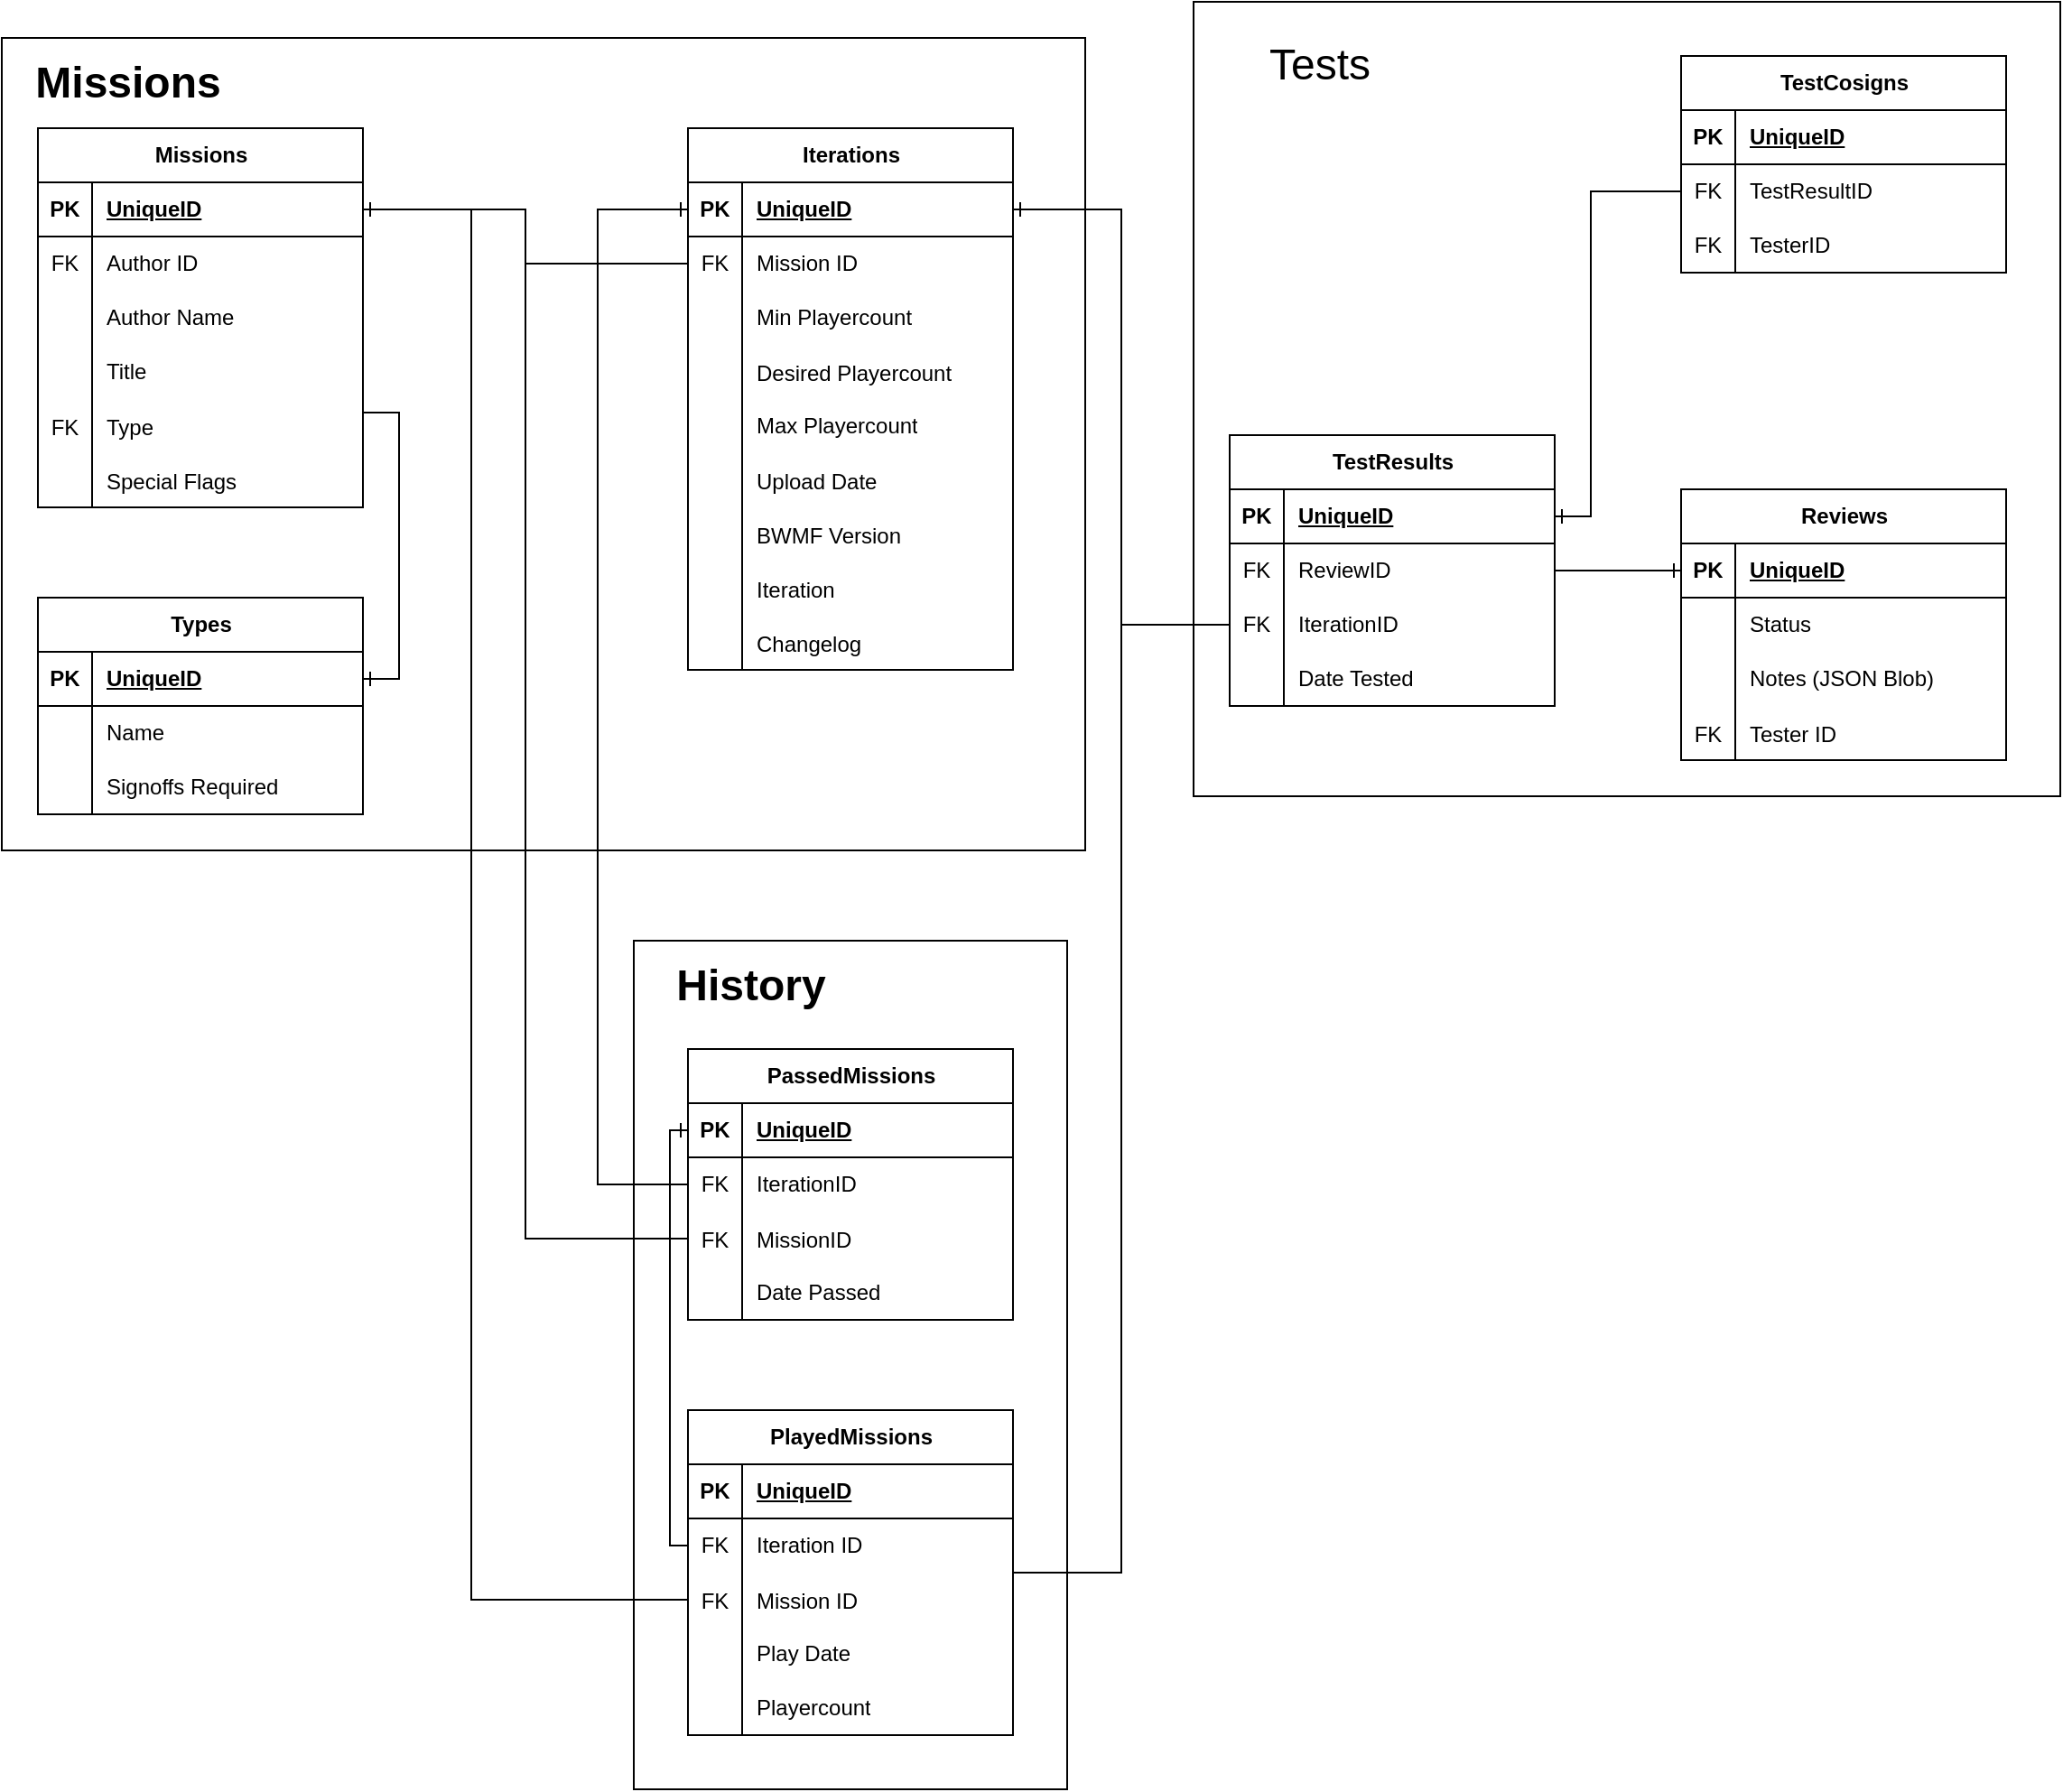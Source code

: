 <mxfile version="27.1.6">
  <diagram name="Page-1" id="hC83iIiiK9LLf3qGWVPg">
    <mxGraphModel dx="1426" dy="769" grid="1" gridSize="10" guides="1" tooltips="1" connect="1" arrows="1" fold="1" page="1" pageScale="1" pageWidth="850" pageHeight="1100" math="0" shadow="0">
      <root>
        <mxCell id="0" />
        <mxCell id="1" parent="0" />
        <mxCell id="aYnru6xitYzUwp8MHY-e-9" value="" style="rounded=0;whiteSpace=wrap;html=1;fillColor=none;strokeColor=light-dark(#000000,#7EA6E0);" parent="1" vertex="1">
          <mxGeometry x="360" y="620" width="240" height="470" as="geometry" />
        </mxCell>
        <mxCell id="aYnru6xitYzUwp8MHY-e-1" value="" style="rounded=0;whiteSpace=wrap;html=1;fillColor=none;strokeColor=light-dark(#000000,#7EA6E0);" parent="1" vertex="1">
          <mxGeometry x="670" y="100" width="480" height="440" as="geometry" />
        </mxCell>
        <mxCell id="aYnru6xitYzUwp8MHY-e-11" value="" style="rounded=0;whiteSpace=wrap;html=1;fillColor=none;shadow=0;glass=0;strokeColor=light-dark(#000000,#7EA6E0);" parent="1" vertex="1">
          <mxGeometry x="10" y="120" width="600" height="450" as="geometry" />
        </mxCell>
        <mxCell id="aYnru6xitYzUwp8MHY-e-7" style="edgeStyle=orthogonalEdgeStyle;rounded=0;orthogonalLoop=1;jettySize=auto;html=1;exitX=1;exitY=0.75;exitDx=0;exitDy=0;entryX=1;entryY=0.5;entryDx=0;entryDy=0;endArrow=ERone;endFill=0;" parent="1" source="0jgnN95J-vrt8WgxYHBP-1" target="Ww4GbjQB0wxdoku4KaWv-95" edge="1">
          <mxGeometry relative="1" as="geometry" />
        </mxCell>
        <mxCell id="0jgnN95J-vrt8WgxYHBP-1" value="Missions" style="shape=table;startSize=30;container=1;collapsible=1;childLayout=tableLayout;fixedRows=1;rowLines=0;fontStyle=1;align=center;resizeLast=1;html=1;" parent="1" vertex="1">
          <mxGeometry x="30" y="170" width="180" height="210" as="geometry" />
        </mxCell>
        <mxCell id="0jgnN95J-vrt8WgxYHBP-2" value="" style="shape=tableRow;horizontal=0;startSize=0;swimlaneHead=0;swimlaneBody=0;fillColor=none;collapsible=0;dropTarget=0;points=[[0,0.5],[1,0.5]];portConstraint=eastwest;top=0;left=0;right=0;bottom=1;" parent="0jgnN95J-vrt8WgxYHBP-1" vertex="1">
          <mxGeometry y="30" width="180" height="30" as="geometry" />
        </mxCell>
        <mxCell id="0jgnN95J-vrt8WgxYHBP-3" value="PK" style="shape=partialRectangle;connectable=0;fillColor=none;top=0;left=0;bottom=0;right=0;fontStyle=1;overflow=hidden;whiteSpace=wrap;html=1;" parent="0jgnN95J-vrt8WgxYHBP-2" vertex="1">
          <mxGeometry width="30" height="30" as="geometry">
            <mxRectangle width="30" height="30" as="alternateBounds" />
          </mxGeometry>
        </mxCell>
        <mxCell id="0jgnN95J-vrt8WgxYHBP-4" value="UniqueID" style="shape=partialRectangle;connectable=0;fillColor=none;top=0;left=0;bottom=0;right=0;align=left;spacingLeft=6;fontStyle=5;overflow=hidden;whiteSpace=wrap;html=1;" parent="0jgnN95J-vrt8WgxYHBP-2" vertex="1">
          <mxGeometry x="30" width="150" height="30" as="geometry">
            <mxRectangle width="150" height="30" as="alternateBounds" />
          </mxGeometry>
        </mxCell>
        <mxCell id="0jgnN95J-vrt8WgxYHBP-5" value="" style="shape=tableRow;horizontal=0;startSize=0;swimlaneHead=0;swimlaneBody=0;fillColor=none;collapsible=0;dropTarget=0;points=[[0,0.5],[1,0.5]];portConstraint=eastwest;top=0;left=0;right=0;bottom=0;" parent="0jgnN95J-vrt8WgxYHBP-1" vertex="1">
          <mxGeometry y="60" width="180" height="30" as="geometry" />
        </mxCell>
        <mxCell id="0jgnN95J-vrt8WgxYHBP-6" value="FK" style="shape=partialRectangle;connectable=0;fillColor=none;top=0;left=0;bottom=0;right=0;editable=1;overflow=hidden;whiteSpace=wrap;html=1;" parent="0jgnN95J-vrt8WgxYHBP-5" vertex="1">
          <mxGeometry width="30" height="30" as="geometry">
            <mxRectangle width="30" height="30" as="alternateBounds" />
          </mxGeometry>
        </mxCell>
        <mxCell id="0jgnN95J-vrt8WgxYHBP-7" value="Author ID" style="shape=partialRectangle;connectable=0;fillColor=none;top=0;left=0;bottom=0;right=0;align=left;spacingLeft=6;overflow=hidden;whiteSpace=wrap;html=1;" parent="0jgnN95J-vrt8WgxYHBP-5" vertex="1">
          <mxGeometry x="30" width="150" height="30" as="geometry">
            <mxRectangle width="150" height="30" as="alternateBounds" />
          </mxGeometry>
        </mxCell>
        <mxCell id="0jgnN95J-vrt8WgxYHBP-8" value="" style="shape=tableRow;horizontal=0;startSize=0;swimlaneHead=0;swimlaneBody=0;fillColor=none;collapsible=0;dropTarget=0;points=[[0,0.5],[1,0.5]];portConstraint=eastwest;top=0;left=0;right=0;bottom=0;" parent="0jgnN95J-vrt8WgxYHBP-1" vertex="1">
          <mxGeometry y="90" width="180" height="30" as="geometry" />
        </mxCell>
        <mxCell id="0jgnN95J-vrt8WgxYHBP-9" value="" style="shape=partialRectangle;connectable=0;fillColor=none;top=0;left=0;bottom=0;right=0;editable=1;overflow=hidden;whiteSpace=wrap;html=1;" parent="0jgnN95J-vrt8WgxYHBP-8" vertex="1">
          <mxGeometry width="30" height="30" as="geometry">
            <mxRectangle width="30" height="30" as="alternateBounds" />
          </mxGeometry>
        </mxCell>
        <mxCell id="0jgnN95J-vrt8WgxYHBP-10" value="Author Name" style="shape=partialRectangle;connectable=0;fillColor=none;top=0;left=0;bottom=0;right=0;align=left;spacingLeft=6;overflow=hidden;whiteSpace=wrap;html=1;" parent="0jgnN95J-vrt8WgxYHBP-8" vertex="1">
          <mxGeometry x="30" width="150" height="30" as="geometry">
            <mxRectangle width="150" height="30" as="alternateBounds" />
          </mxGeometry>
        </mxCell>
        <mxCell id="0jgnN95J-vrt8WgxYHBP-11" value="" style="shape=tableRow;horizontal=0;startSize=0;swimlaneHead=0;swimlaneBody=0;fillColor=none;collapsible=0;dropTarget=0;points=[[0,0.5],[1,0.5]];portConstraint=eastwest;top=0;left=0;right=0;bottom=0;" parent="0jgnN95J-vrt8WgxYHBP-1" vertex="1">
          <mxGeometry y="120" width="180" height="30" as="geometry" />
        </mxCell>
        <mxCell id="0jgnN95J-vrt8WgxYHBP-12" value="" style="shape=partialRectangle;connectable=0;fillColor=none;top=0;left=0;bottom=0;right=0;editable=1;overflow=hidden;whiteSpace=wrap;html=1;" parent="0jgnN95J-vrt8WgxYHBP-11" vertex="1">
          <mxGeometry width="30" height="30" as="geometry">
            <mxRectangle width="30" height="30" as="alternateBounds" />
          </mxGeometry>
        </mxCell>
        <mxCell id="0jgnN95J-vrt8WgxYHBP-13" value="Title" style="shape=partialRectangle;connectable=0;fillColor=none;top=0;left=0;bottom=0;right=0;align=left;spacingLeft=6;overflow=hidden;whiteSpace=wrap;html=1;" parent="0jgnN95J-vrt8WgxYHBP-11" vertex="1">
          <mxGeometry x="30" width="150" height="30" as="geometry">
            <mxRectangle width="150" height="30" as="alternateBounds" />
          </mxGeometry>
        </mxCell>
        <mxCell id="0jgnN95J-vrt8WgxYHBP-14" value="" style="shape=tableRow;horizontal=0;startSize=0;swimlaneHead=0;swimlaneBody=0;fillColor=none;collapsible=0;dropTarget=0;points=[[0,0.5],[1,0.5]];portConstraint=eastwest;top=0;left=0;right=0;bottom=0;" parent="0jgnN95J-vrt8WgxYHBP-1" vertex="1">
          <mxGeometry y="150" width="180" height="30" as="geometry" />
        </mxCell>
        <mxCell id="0jgnN95J-vrt8WgxYHBP-15" value="FK" style="shape=partialRectangle;connectable=0;fillColor=none;top=0;left=0;bottom=0;right=0;editable=1;overflow=hidden;" parent="0jgnN95J-vrt8WgxYHBP-14" vertex="1">
          <mxGeometry width="30" height="30" as="geometry">
            <mxRectangle width="30" height="30" as="alternateBounds" />
          </mxGeometry>
        </mxCell>
        <mxCell id="0jgnN95J-vrt8WgxYHBP-16" value="Type" style="shape=partialRectangle;connectable=0;fillColor=none;top=0;left=0;bottom=0;right=0;align=left;spacingLeft=6;overflow=hidden;" parent="0jgnN95J-vrt8WgxYHBP-14" vertex="1">
          <mxGeometry x="30" width="150" height="30" as="geometry">
            <mxRectangle width="150" height="30" as="alternateBounds" />
          </mxGeometry>
        </mxCell>
        <mxCell id="0jgnN95J-vrt8WgxYHBP-26" value="" style="shape=tableRow;horizontal=0;startSize=0;swimlaneHead=0;swimlaneBody=0;fillColor=none;collapsible=0;dropTarget=0;points=[[0,0.5],[1,0.5]];portConstraint=eastwest;top=0;left=0;right=0;bottom=0;" parent="0jgnN95J-vrt8WgxYHBP-1" vertex="1">
          <mxGeometry y="180" width="180" height="30" as="geometry" />
        </mxCell>
        <mxCell id="0jgnN95J-vrt8WgxYHBP-27" value="" style="shape=partialRectangle;connectable=0;fillColor=none;top=0;left=0;bottom=0;right=0;editable=1;overflow=hidden;" parent="0jgnN95J-vrt8WgxYHBP-26" vertex="1">
          <mxGeometry width="30" height="30" as="geometry">
            <mxRectangle width="30" height="30" as="alternateBounds" />
          </mxGeometry>
        </mxCell>
        <mxCell id="0jgnN95J-vrt8WgxYHBP-28" value="Special Flags" style="shape=partialRectangle;connectable=0;fillColor=none;top=0;left=0;bottom=0;right=0;align=left;spacingLeft=6;overflow=hidden;" parent="0jgnN95J-vrt8WgxYHBP-26" vertex="1">
          <mxGeometry x="30" width="150" height="30" as="geometry">
            <mxRectangle width="150" height="30" as="alternateBounds" />
          </mxGeometry>
        </mxCell>
        <mxCell id="0jgnN95J-vrt8WgxYHBP-29" value="Iterations" style="shape=table;startSize=30;container=1;collapsible=1;childLayout=tableLayout;fixedRows=1;rowLines=0;fontStyle=1;align=center;resizeLast=1;html=1;" parent="1" vertex="1">
          <mxGeometry x="390" y="170" width="180" height="300" as="geometry" />
        </mxCell>
        <mxCell id="0jgnN95J-vrt8WgxYHBP-30" value="" style="shape=tableRow;horizontal=0;startSize=0;swimlaneHead=0;swimlaneBody=0;fillColor=none;collapsible=0;dropTarget=0;points=[[0,0.5],[1,0.5]];portConstraint=eastwest;top=0;left=0;right=0;bottom=1;" parent="0jgnN95J-vrt8WgxYHBP-29" vertex="1">
          <mxGeometry y="30" width="180" height="30" as="geometry" />
        </mxCell>
        <mxCell id="0jgnN95J-vrt8WgxYHBP-31" value="PK" style="shape=partialRectangle;connectable=0;fillColor=none;top=0;left=0;bottom=0;right=0;fontStyle=1;overflow=hidden;whiteSpace=wrap;html=1;" parent="0jgnN95J-vrt8WgxYHBP-30" vertex="1">
          <mxGeometry width="30" height="30" as="geometry">
            <mxRectangle width="30" height="30" as="alternateBounds" />
          </mxGeometry>
        </mxCell>
        <mxCell id="0jgnN95J-vrt8WgxYHBP-32" value="UniqueID" style="shape=partialRectangle;connectable=0;fillColor=none;top=0;left=0;bottom=0;right=0;align=left;spacingLeft=6;fontStyle=5;overflow=hidden;whiteSpace=wrap;html=1;" parent="0jgnN95J-vrt8WgxYHBP-30" vertex="1">
          <mxGeometry x="30" width="150" height="30" as="geometry">
            <mxRectangle width="150" height="30" as="alternateBounds" />
          </mxGeometry>
        </mxCell>
        <mxCell id="0jgnN95J-vrt8WgxYHBP-33" value="" style="shape=tableRow;horizontal=0;startSize=0;swimlaneHead=0;swimlaneBody=0;fillColor=none;collapsible=0;dropTarget=0;points=[[0,0.5],[1,0.5]];portConstraint=eastwest;top=0;left=0;right=0;bottom=0;" parent="0jgnN95J-vrt8WgxYHBP-29" vertex="1">
          <mxGeometry y="60" width="180" height="30" as="geometry" />
        </mxCell>
        <mxCell id="0jgnN95J-vrt8WgxYHBP-34" value="FK" style="shape=partialRectangle;connectable=0;fillColor=none;top=0;left=0;bottom=0;right=0;editable=1;overflow=hidden;whiteSpace=wrap;html=1;" parent="0jgnN95J-vrt8WgxYHBP-33" vertex="1">
          <mxGeometry width="30" height="30" as="geometry">
            <mxRectangle width="30" height="30" as="alternateBounds" />
          </mxGeometry>
        </mxCell>
        <mxCell id="0jgnN95J-vrt8WgxYHBP-35" value="Mission ID" style="shape=partialRectangle;connectable=0;fillColor=none;top=0;left=0;bottom=0;right=0;align=left;spacingLeft=6;overflow=hidden;whiteSpace=wrap;html=1;" parent="0jgnN95J-vrt8WgxYHBP-33" vertex="1">
          <mxGeometry x="30" width="150" height="30" as="geometry">
            <mxRectangle width="150" height="30" as="alternateBounds" />
          </mxGeometry>
        </mxCell>
        <mxCell id="0jgnN95J-vrt8WgxYHBP-36" value="" style="shape=tableRow;horizontal=0;startSize=0;swimlaneHead=0;swimlaneBody=0;fillColor=none;collapsible=0;dropTarget=0;points=[[0,0.5],[1,0.5]];portConstraint=eastwest;top=0;left=0;right=0;bottom=0;" parent="0jgnN95J-vrt8WgxYHBP-29" vertex="1">
          <mxGeometry y="90" width="180" height="30" as="geometry" />
        </mxCell>
        <mxCell id="0jgnN95J-vrt8WgxYHBP-37" value="" style="shape=partialRectangle;connectable=0;fillColor=none;top=0;left=0;bottom=0;right=0;editable=1;overflow=hidden;whiteSpace=wrap;html=1;" parent="0jgnN95J-vrt8WgxYHBP-36" vertex="1">
          <mxGeometry width="30" height="30" as="geometry">
            <mxRectangle width="30" height="30" as="alternateBounds" />
          </mxGeometry>
        </mxCell>
        <mxCell id="0jgnN95J-vrt8WgxYHBP-38" value="Min Playercount" style="shape=partialRectangle;connectable=0;fillColor=none;top=0;left=0;bottom=0;right=0;align=left;spacingLeft=6;overflow=hidden;whiteSpace=wrap;html=1;" parent="0jgnN95J-vrt8WgxYHBP-36" vertex="1">
          <mxGeometry x="30" width="150" height="30" as="geometry">
            <mxRectangle width="150" height="30" as="alternateBounds" />
          </mxGeometry>
        </mxCell>
        <mxCell id="0jgnN95J-vrt8WgxYHBP-42" value="" style="shape=tableRow;horizontal=0;startSize=0;swimlaneHead=0;swimlaneBody=0;fillColor=none;collapsible=0;dropTarget=0;points=[[0,0.5],[1,0.5]];portConstraint=eastwest;top=0;left=0;right=0;bottom=0;" parent="0jgnN95J-vrt8WgxYHBP-29" vertex="1">
          <mxGeometry y="120" width="180" height="30" as="geometry" />
        </mxCell>
        <mxCell id="0jgnN95J-vrt8WgxYHBP-43" value="" style="shape=partialRectangle;connectable=0;fillColor=none;top=0;left=0;bottom=0;right=0;editable=1;overflow=hidden;" parent="0jgnN95J-vrt8WgxYHBP-42" vertex="1">
          <mxGeometry width="30" height="30" as="geometry">
            <mxRectangle width="30" height="30" as="alternateBounds" />
          </mxGeometry>
        </mxCell>
        <mxCell id="0jgnN95J-vrt8WgxYHBP-44" value="Desired Playercount" style="shape=partialRectangle;connectable=0;fillColor=none;top=0;left=0;bottom=0;right=0;align=left;spacingLeft=6;overflow=hidden;" parent="0jgnN95J-vrt8WgxYHBP-42" vertex="1">
          <mxGeometry x="30" width="150" height="30" as="geometry">
            <mxRectangle width="150" height="30" as="alternateBounds" />
          </mxGeometry>
        </mxCell>
        <mxCell id="0jgnN95J-vrt8WgxYHBP-39" value="" style="shape=tableRow;horizontal=0;startSize=0;swimlaneHead=0;swimlaneBody=0;fillColor=none;collapsible=0;dropTarget=0;points=[[0,0.5],[1,0.5]];portConstraint=eastwest;top=0;left=0;right=0;bottom=0;" parent="0jgnN95J-vrt8WgxYHBP-29" vertex="1">
          <mxGeometry y="150" width="180" height="30" as="geometry" />
        </mxCell>
        <mxCell id="0jgnN95J-vrt8WgxYHBP-40" value="" style="shape=partialRectangle;connectable=0;fillColor=none;top=0;left=0;bottom=0;right=0;editable=1;overflow=hidden;whiteSpace=wrap;html=1;" parent="0jgnN95J-vrt8WgxYHBP-39" vertex="1">
          <mxGeometry width="30" height="30" as="geometry">
            <mxRectangle width="30" height="30" as="alternateBounds" />
          </mxGeometry>
        </mxCell>
        <mxCell id="0jgnN95J-vrt8WgxYHBP-41" value="Max Playercount" style="shape=partialRectangle;connectable=0;fillColor=none;top=0;left=0;bottom=0;right=0;align=left;spacingLeft=6;overflow=hidden;whiteSpace=wrap;html=1;" parent="0jgnN95J-vrt8WgxYHBP-39" vertex="1">
          <mxGeometry x="30" width="150" height="30" as="geometry">
            <mxRectangle width="150" height="30" as="alternateBounds" />
          </mxGeometry>
        </mxCell>
        <mxCell id="0jgnN95J-vrt8WgxYHBP-48" value="" style="shape=tableRow;horizontal=0;startSize=0;swimlaneHead=0;swimlaneBody=0;fillColor=none;collapsible=0;dropTarget=0;points=[[0,0.5],[1,0.5]];portConstraint=eastwest;top=0;left=0;right=0;bottom=0;" parent="0jgnN95J-vrt8WgxYHBP-29" vertex="1">
          <mxGeometry y="180" width="180" height="30" as="geometry" />
        </mxCell>
        <mxCell id="0jgnN95J-vrt8WgxYHBP-49" value="" style="shape=partialRectangle;connectable=0;fillColor=none;top=0;left=0;bottom=0;right=0;editable=1;overflow=hidden;" parent="0jgnN95J-vrt8WgxYHBP-48" vertex="1">
          <mxGeometry width="30" height="30" as="geometry">
            <mxRectangle width="30" height="30" as="alternateBounds" />
          </mxGeometry>
        </mxCell>
        <mxCell id="0jgnN95J-vrt8WgxYHBP-50" value="Upload Date" style="shape=partialRectangle;connectable=0;fillColor=none;top=0;left=0;bottom=0;right=0;align=left;spacingLeft=6;overflow=hidden;" parent="0jgnN95J-vrt8WgxYHBP-48" vertex="1">
          <mxGeometry x="30" width="150" height="30" as="geometry">
            <mxRectangle width="150" height="30" as="alternateBounds" />
          </mxGeometry>
        </mxCell>
        <mxCell id="0jgnN95J-vrt8WgxYHBP-54" value="" style="shape=tableRow;horizontal=0;startSize=0;swimlaneHead=0;swimlaneBody=0;fillColor=none;collapsible=0;dropTarget=0;points=[[0,0.5],[1,0.5]];portConstraint=eastwest;top=0;left=0;right=0;bottom=0;" parent="0jgnN95J-vrt8WgxYHBP-29" vertex="1">
          <mxGeometry y="210" width="180" height="30" as="geometry" />
        </mxCell>
        <mxCell id="0jgnN95J-vrt8WgxYHBP-55" value="" style="shape=partialRectangle;connectable=0;fillColor=none;top=0;left=0;bottom=0;right=0;editable=1;overflow=hidden;" parent="0jgnN95J-vrt8WgxYHBP-54" vertex="1">
          <mxGeometry width="30" height="30" as="geometry">
            <mxRectangle width="30" height="30" as="alternateBounds" />
          </mxGeometry>
        </mxCell>
        <mxCell id="0jgnN95J-vrt8WgxYHBP-56" value="BWMF Version" style="shape=partialRectangle;connectable=0;fillColor=none;top=0;left=0;bottom=0;right=0;align=left;spacingLeft=6;overflow=hidden;" parent="0jgnN95J-vrt8WgxYHBP-54" vertex="1">
          <mxGeometry x="30" width="150" height="30" as="geometry">
            <mxRectangle width="150" height="30" as="alternateBounds" />
          </mxGeometry>
        </mxCell>
        <mxCell id="0jgnN95J-vrt8WgxYHBP-45" value="" style="shape=tableRow;horizontal=0;startSize=0;swimlaneHead=0;swimlaneBody=0;fillColor=none;collapsible=0;dropTarget=0;points=[[0,0.5],[1,0.5]];portConstraint=eastwest;top=0;left=0;right=0;bottom=0;" parent="0jgnN95J-vrt8WgxYHBP-29" vertex="1">
          <mxGeometry y="240" width="180" height="30" as="geometry" />
        </mxCell>
        <mxCell id="0jgnN95J-vrt8WgxYHBP-46" value="" style="shape=partialRectangle;connectable=0;fillColor=none;top=0;left=0;bottom=0;right=0;editable=1;overflow=hidden;" parent="0jgnN95J-vrt8WgxYHBP-45" vertex="1">
          <mxGeometry width="30" height="30" as="geometry">
            <mxRectangle width="30" height="30" as="alternateBounds" />
          </mxGeometry>
        </mxCell>
        <mxCell id="0jgnN95J-vrt8WgxYHBP-47" value="Iteration" style="shape=partialRectangle;connectable=0;fillColor=none;top=0;left=0;bottom=0;right=0;align=left;spacingLeft=6;overflow=hidden;" parent="0jgnN95J-vrt8WgxYHBP-45" vertex="1">
          <mxGeometry x="30" width="150" height="30" as="geometry">
            <mxRectangle width="150" height="30" as="alternateBounds" />
          </mxGeometry>
        </mxCell>
        <mxCell id="0jgnN95J-vrt8WgxYHBP-97" value="" style="shape=tableRow;horizontal=0;startSize=0;swimlaneHead=0;swimlaneBody=0;fillColor=none;collapsible=0;dropTarget=0;points=[[0,0.5],[1,0.5]];portConstraint=eastwest;top=0;left=0;right=0;bottom=0;" parent="0jgnN95J-vrt8WgxYHBP-29" vertex="1">
          <mxGeometry y="270" width="180" height="30" as="geometry" />
        </mxCell>
        <mxCell id="0jgnN95J-vrt8WgxYHBP-98" value="" style="shape=partialRectangle;connectable=0;fillColor=none;top=0;left=0;bottom=0;right=0;editable=1;overflow=hidden;" parent="0jgnN95J-vrt8WgxYHBP-97" vertex="1">
          <mxGeometry width="30" height="30" as="geometry">
            <mxRectangle width="30" height="30" as="alternateBounds" />
          </mxGeometry>
        </mxCell>
        <mxCell id="0jgnN95J-vrt8WgxYHBP-99" value="Changelog" style="shape=partialRectangle;connectable=0;fillColor=none;top=0;left=0;bottom=0;right=0;align=left;spacingLeft=6;overflow=hidden;" parent="0jgnN95J-vrt8WgxYHBP-97" vertex="1">
          <mxGeometry x="30" width="150" height="30" as="geometry">
            <mxRectangle width="150" height="30" as="alternateBounds" />
          </mxGeometry>
        </mxCell>
        <mxCell id="0jgnN95J-vrt8WgxYHBP-58" value="Reviews" style="shape=table;startSize=30;container=1;collapsible=1;childLayout=tableLayout;fixedRows=1;rowLines=0;fontStyle=1;align=center;resizeLast=1;html=1;" parent="1" vertex="1">
          <mxGeometry x="940" y="370" width="180" height="150" as="geometry" />
        </mxCell>
        <mxCell id="0jgnN95J-vrt8WgxYHBP-59" value="" style="shape=tableRow;horizontal=0;startSize=0;swimlaneHead=0;swimlaneBody=0;fillColor=none;collapsible=0;dropTarget=0;points=[[0,0.5],[1,0.5]];portConstraint=eastwest;top=0;left=0;right=0;bottom=1;" parent="0jgnN95J-vrt8WgxYHBP-58" vertex="1">
          <mxGeometry y="30" width="180" height="30" as="geometry" />
        </mxCell>
        <mxCell id="0jgnN95J-vrt8WgxYHBP-60" value="PK" style="shape=partialRectangle;connectable=0;fillColor=none;top=0;left=0;bottom=0;right=0;fontStyle=1;overflow=hidden;whiteSpace=wrap;html=1;" parent="0jgnN95J-vrt8WgxYHBP-59" vertex="1">
          <mxGeometry width="30" height="30" as="geometry">
            <mxRectangle width="30" height="30" as="alternateBounds" />
          </mxGeometry>
        </mxCell>
        <mxCell id="0jgnN95J-vrt8WgxYHBP-61" value="UniqueID" style="shape=partialRectangle;connectable=0;fillColor=none;top=0;left=0;bottom=0;right=0;align=left;spacingLeft=6;fontStyle=5;overflow=hidden;whiteSpace=wrap;html=1;" parent="0jgnN95J-vrt8WgxYHBP-59" vertex="1">
          <mxGeometry x="30" width="150" height="30" as="geometry">
            <mxRectangle width="150" height="30" as="alternateBounds" />
          </mxGeometry>
        </mxCell>
        <mxCell id="0jgnN95J-vrt8WgxYHBP-65" value="" style="shape=tableRow;horizontal=0;startSize=0;swimlaneHead=0;swimlaneBody=0;fillColor=none;collapsible=0;dropTarget=0;points=[[0,0.5],[1,0.5]];portConstraint=eastwest;top=0;left=0;right=0;bottom=0;" parent="0jgnN95J-vrt8WgxYHBP-58" vertex="1">
          <mxGeometry y="60" width="180" height="30" as="geometry" />
        </mxCell>
        <mxCell id="0jgnN95J-vrt8WgxYHBP-66" value="" style="shape=partialRectangle;connectable=0;fillColor=none;top=0;left=0;bottom=0;right=0;editable=1;overflow=hidden;whiteSpace=wrap;html=1;" parent="0jgnN95J-vrt8WgxYHBP-65" vertex="1">
          <mxGeometry width="30" height="30" as="geometry">
            <mxRectangle width="30" height="30" as="alternateBounds" />
          </mxGeometry>
        </mxCell>
        <mxCell id="0jgnN95J-vrt8WgxYHBP-67" value="Status" style="shape=partialRectangle;connectable=0;fillColor=none;top=0;left=0;bottom=0;right=0;align=left;spacingLeft=6;overflow=hidden;whiteSpace=wrap;html=1;" parent="0jgnN95J-vrt8WgxYHBP-65" vertex="1">
          <mxGeometry x="30" width="150" height="30" as="geometry">
            <mxRectangle width="150" height="30" as="alternateBounds" />
          </mxGeometry>
        </mxCell>
        <mxCell id="0jgnN95J-vrt8WgxYHBP-68" value="" style="shape=tableRow;horizontal=0;startSize=0;swimlaneHead=0;swimlaneBody=0;fillColor=none;collapsible=0;dropTarget=0;points=[[0,0.5],[1,0.5]];portConstraint=eastwest;top=0;left=0;right=0;bottom=0;" parent="0jgnN95J-vrt8WgxYHBP-58" vertex="1">
          <mxGeometry y="90" width="180" height="30" as="geometry" />
        </mxCell>
        <mxCell id="0jgnN95J-vrt8WgxYHBP-69" value="" style="shape=partialRectangle;connectable=0;fillColor=none;top=0;left=0;bottom=0;right=0;editable=1;overflow=hidden;whiteSpace=wrap;html=1;" parent="0jgnN95J-vrt8WgxYHBP-68" vertex="1">
          <mxGeometry width="30" height="30" as="geometry">
            <mxRectangle width="30" height="30" as="alternateBounds" />
          </mxGeometry>
        </mxCell>
        <mxCell id="0jgnN95J-vrt8WgxYHBP-70" value="&lt;div&gt;Notes (JSON Blob)&lt;/div&gt;" style="shape=partialRectangle;connectable=0;fillColor=none;top=0;left=0;bottom=0;right=0;align=left;spacingLeft=6;overflow=hidden;whiteSpace=wrap;html=1;" parent="0jgnN95J-vrt8WgxYHBP-68" vertex="1">
          <mxGeometry x="30" width="150" height="30" as="geometry">
            <mxRectangle width="150" height="30" as="alternateBounds" />
          </mxGeometry>
        </mxCell>
        <mxCell id="0jgnN95J-vrt8WgxYHBP-87" value="" style="shape=tableRow;horizontal=0;startSize=0;swimlaneHead=0;swimlaneBody=0;fillColor=none;collapsible=0;dropTarget=0;points=[[0,0.5],[1,0.5]];portConstraint=eastwest;top=0;left=0;right=0;bottom=0;" parent="0jgnN95J-vrt8WgxYHBP-58" vertex="1">
          <mxGeometry y="120" width="180" height="30" as="geometry" />
        </mxCell>
        <mxCell id="0jgnN95J-vrt8WgxYHBP-88" value="FK" style="shape=partialRectangle;connectable=0;fillColor=none;top=0;left=0;bottom=0;right=0;editable=1;overflow=hidden;" parent="0jgnN95J-vrt8WgxYHBP-87" vertex="1">
          <mxGeometry width="30" height="30" as="geometry">
            <mxRectangle width="30" height="30" as="alternateBounds" />
          </mxGeometry>
        </mxCell>
        <mxCell id="0jgnN95J-vrt8WgxYHBP-89" value="Tester ID" style="shape=partialRectangle;connectable=0;fillColor=none;top=0;left=0;bottom=0;right=0;align=left;spacingLeft=6;overflow=hidden;" parent="0jgnN95J-vrt8WgxYHBP-87" vertex="1">
          <mxGeometry x="30" width="150" height="30" as="geometry">
            <mxRectangle width="150" height="30" as="alternateBounds" />
          </mxGeometry>
        </mxCell>
        <mxCell id="Ww4GbjQB0wxdoku4KaWv-75" style="edgeStyle=orthogonalEdgeStyle;rounded=0;orthogonalLoop=1;jettySize=auto;html=1;exitX=1;exitY=0.5;exitDx=0;exitDy=0;entryX=1;entryY=0.5;entryDx=0;entryDy=0;endArrow=ERone;endFill=0;" parent="1" source="0jgnN95J-vrt8WgxYHBP-72" target="0jgnN95J-vrt8WgxYHBP-30" edge="1">
          <mxGeometry relative="1" as="geometry">
            <Array as="points">
              <mxPoint x="630" y="970" />
              <mxPoint x="630" y="215" />
            </Array>
          </mxGeometry>
        </mxCell>
        <mxCell id="0jgnN95J-vrt8WgxYHBP-72" value="PlayedMissions" style="shape=table;startSize=30;container=1;collapsible=1;childLayout=tableLayout;fixedRows=1;rowLines=0;fontStyle=1;align=center;resizeLast=1;html=1;" parent="1" vertex="1">
          <mxGeometry x="390" y="880" width="180" height="180" as="geometry" />
        </mxCell>
        <mxCell id="0jgnN95J-vrt8WgxYHBP-73" value="" style="shape=tableRow;horizontal=0;startSize=0;swimlaneHead=0;swimlaneBody=0;fillColor=none;collapsible=0;dropTarget=0;points=[[0,0.5],[1,0.5]];portConstraint=eastwest;top=0;left=0;right=0;bottom=1;" parent="0jgnN95J-vrt8WgxYHBP-72" vertex="1">
          <mxGeometry y="30" width="180" height="30" as="geometry" />
        </mxCell>
        <mxCell id="0jgnN95J-vrt8WgxYHBP-74" value="PK" style="shape=partialRectangle;connectable=0;fillColor=none;top=0;left=0;bottom=0;right=0;fontStyle=1;overflow=hidden;whiteSpace=wrap;html=1;" parent="0jgnN95J-vrt8WgxYHBP-73" vertex="1">
          <mxGeometry width="30" height="30" as="geometry">
            <mxRectangle width="30" height="30" as="alternateBounds" />
          </mxGeometry>
        </mxCell>
        <mxCell id="0jgnN95J-vrt8WgxYHBP-75" value="UniqueID" style="shape=partialRectangle;connectable=0;fillColor=none;top=0;left=0;bottom=0;right=0;align=left;spacingLeft=6;fontStyle=5;overflow=hidden;whiteSpace=wrap;html=1;" parent="0jgnN95J-vrt8WgxYHBP-73" vertex="1">
          <mxGeometry x="30" width="150" height="30" as="geometry">
            <mxRectangle width="150" height="30" as="alternateBounds" />
          </mxGeometry>
        </mxCell>
        <mxCell id="0jgnN95J-vrt8WgxYHBP-76" value="" style="shape=tableRow;horizontal=0;startSize=0;swimlaneHead=0;swimlaneBody=0;fillColor=none;collapsible=0;dropTarget=0;points=[[0,0.5],[1,0.5]];portConstraint=eastwest;top=0;left=0;right=0;bottom=0;" parent="0jgnN95J-vrt8WgxYHBP-72" vertex="1">
          <mxGeometry y="60" width="180" height="30" as="geometry" />
        </mxCell>
        <mxCell id="0jgnN95J-vrt8WgxYHBP-77" value="FK" style="shape=partialRectangle;connectable=0;fillColor=none;top=0;left=0;bottom=0;right=0;editable=1;overflow=hidden;whiteSpace=wrap;html=1;" parent="0jgnN95J-vrt8WgxYHBP-76" vertex="1">
          <mxGeometry width="30" height="30" as="geometry">
            <mxRectangle width="30" height="30" as="alternateBounds" />
          </mxGeometry>
        </mxCell>
        <mxCell id="0jgnN95J-vrt8WgxYHBP-78" value="Iteration ID" style="shape=partialRectangle;connectable=0;fillColor=none;top=0;left=0;bottom=0;right=0;align=left;spacingLeft=6;overflow=hidden;whiteSpace=wrap;html=1;" parent="0jgnN95J-vrt8WgxYHBP-76" vertex="1">
          <mxGeometry x="30" width="150" height="30" as="geometry">
            <mxRectangle width="150" height="30" as="alternateBounds" />
          </mxGeometry>
        </mxCell>
        <mxCell id="0jgnN95J-vrt8WgxYHBP-90" value="" style="shape=tableRow;horizontal=0;startSize=0;swimlaneHead=0;swimlaneBody=0;fillColor=none;collapsible=0;dropTarget=0;points=[[0,0.5],[1,0.5]];portConstraint=eastwest;top=0;left=0;right=0;bottom=0;" parent="0jgnN95J-vrt8WgxYHBP-72" vertex="1">
          <mxGeometry y="90" width="180" height="30" as="geometry" />
        </mxCell>
        <mxCell id="0jgnN95J-vrt8WgxYHBP-91" value="FK" style="shape=partialRectangle;connectable=0;fillColor=none;top=0;left=0;bottom=0;right=0;editable=1;overflow=hidden;" parent="0jgnN95J-vrt8WgxYHBP-90" vertex="1">
          <mxGeometry width="30" height="30" as="geometry">
            <mxRectangle width="30" height="30" as="alternateBounds" />
          </mxGeometry>
        </mxCell>
        <mxCell id="0jgnN95J-vrt8WgxYHBP-92" value="Mission ID" style="shape=partialRectangle;connectable=0;fillColor=none;top=0;left=0;bottom=0;right=0;align=left;spacingLeft=6;overflow=hidden;" parent="0jgnN95J-vrt8WgxYHBP-90" vertex="1">
          <mxGeometry x="30" width="150" height="30" as="geometry">
            <mxRectangle width="150" height="30" as="alternateBounds" />
          </mxGeometry>
        </mxCell>
        <mxCell id="0jgnN95J-vrt8WgxYHBP-79" value="" style="shape=tableRow;horizontal=0;startSize=0;swimlaneHead=0;swimlaneBody=0;fillColor=none;collapsible=0;dropTarget=0;points=[[0,0.5],[1,0.5]];portConstraint=eastwest;top=0;left=0;right=0;bottom=0;" parent="0jgnN95J-vrt8WgxYHBP-72" vertex="1">
          <mxGeometry y="120" width="180" height="30" as="geometry" />
        </mxCell>
        <mxCell id="0jgnN95J-vrt8WgxYHBP-80" value="" style="shape=partialRectangle;connectable=0;fillColor=none;top=0;left=0;bottom=0;right=0;editable=1;overflow=hidden;whiteSpace=wrap;html=1;" parent="0jgnN95J-vrt8WgxYHBP-79" vertex="1">
          <mxGeometry width="30" height="30" as="geometry">
            <mxRectangle width="30" height="30" as="alternateBounds" />
          </mxGeometry>
        </mxCell>
        <mxCell id="0jgnN95J-vrt8WgxYHBP-81" value="Play Date" style="shape=partialRectangle;connectable=0;fillColor=none;top=0;left=0;bottom=0;right=0;align=left;spacingLeft=6;overflow=hidden;whiteSpace=wrap;html=1;" parent="0jgnN95J-vrt8WgxYHBP-79" vertex="1">
          <mxGeometry x="30" width="150" height="30" as="geometry">
            <mxRectangle width="150" height="30" as="alternateBounds" />
          </mxGeometry>
        </mxCell>
        <mxCell id="0jgnN95J-vrt8WgxYHBP-82" value="" style="shape=tableRow;horizontal=0;startSize=0;swimlaneHead=0;swimlaneBody=0;fillColor=none;collapsible=0;dropTarget=0;points=[[0,0.5],[1,0.5]];portConstraint=eastwest;top=0;left=0;right=0;bottom=0;" parent="0jgnN95J-vrt8WgxYHBP-72" vertex="1">
          <mxGeometry y="150" width="180" height="30" as="geometry" />
        </mxCell>
        <mxCell id="0jgnN95J-vrt8WgxYHBP-83" value="" style="shape=partialRectangle;connectable=0;fillColor=none;top=0;left=0;bottom=0;right=0;editable=1;overflow=hidden;whiteSpace=wrap;html=1;" parent="0jgnN95J-vrt8WgxYHBP-82" vertex="1">
          <mxGeometry width="30" height="30" as="geometry">
            <mxRectangle width="30" height="30" as="alternateBounds" />
          </mxGeometry>
        </mxCell>
        <mxCell id="0jgnN95J-vrt8WgxYHBP-84" value="Playercount" style="shape=partialRectangle;connectable=0;fillColor=none;top=0;left=0;bottom=0;right=0;align=left;spacingLeft=6;overflow=hidden;whiteSpace=wrap;html=1;" parent="0jgnN95J-vrt8WgxYHBP-82" vertex="1">
          <mxGeometry x="30" width="150" height="30" as="geometry">
            <mxRectangle width="150" height="30" as="alternateBounds" />
          </mxGeometry>
        </mxCell>
        <mxCell id="Ww4GbjQB0wxdoku4KaWv-93" style="edgeStyle=orthogonalEdgeStyle;rounded=0;orthogonalLoop=1;jettySize=auto;html=1;exitX=1;exitY=0.5;exitDx=0;exitDy=0;entryX=0;entryY=0.5;entryDx=0;entryDy=0;endArrow=ERone;endFill=0;" parent="1" source="Ww4GbjQB0wxdoku4KaWv-40" target="0jgnN95J-vrt8WgxYHBP-59" edge="1">
          <mxGeometry relative="1" as="geometry" />
        </mxCell>
        <mxCell id="Ww4GbjQB0wxdoku4KaWv-40" value="TestResults" style="shape=table;startSize=30;container=1;collapsible=1;childLayout=tableLayout;fixedRows=1;rowLines=0;fontStyle=1;align=center;resizeLast=1;html=1;" parent="1" vertex="1">
          <mxGeometry x="690" y="340" width="180" height="150" as="geometry" />
        </mxCell>
        <mxCell id="Ww4GbjQB0wxdoku4KaWv-41" value="" style="shape=tableRow;horizontal=0;startSize=0;swimlaneHead=0;swimlaneBody=0;fillColor=none;collapsible=0;dropTarget=0;points=[[0,0.5],[1,0.5]];portConstraint=eastwest;top=0;left=0;right=0;bottom=1;" parent="Ww4GbjQB0wxdoku4KaWv-40" vertex="1">
          <mxGeometry y="30" width="180" height="30" as="geometry" />
        </mxCell>
        <mxCell id="Ww4GbjQB0wxdoku4KaWv-42" value="PK" style="shape=partialRectangle;connectable=0;fillColor=none;top=0;left=0;bottom=0;right=0;fontStyle=1;overflow=hidden;whiteSpace=wrap;html=1;" parent="Ww4GbjQB0wxdoku4KaWv-41" vertex="1">
          <mxGeometry width="30" height="30" as="geometry">
            <mxRectangle width="30" height="30" as="alternateBounds" />
          </mxGeometry>
        </mxCell>
        <mxCell id="Ww4GbjQB0wxdoku4KaWv-43" value="UniqueID" style="shape=partialRectangle;connectable=0;fillColor=none;top=0;left=0;bottom=0;right=0;align=left;spacingLeft=6;fontStyle=5;overflow=hidden;whiteSpace=wrap;html=1;" parent="Ww4GbjQB0wxdoku4KaWv-41" vertex="1">
          <mxGeometry x="30" width="150" height="30" as="geometry">
            <mxRectangle width="150" height="30" as="alternateBounds" />
          </mxGeometry>
        </mxCell>
        <mxCell id="Ww4GbjQB0wxdoku4KaWv-44" value="" style="shape=tableRow;horizontal=0;startSize=0;swimlaneHead=0;swimlaneBody=0;fillColor=none;collapsible=0;dropTarget=0;points=[[0,0.5],[1,0.5]];portConstraint=eastwest;top=0;left=0;right=0;bottom=0;" parent="Ww4GbjQB0wxdoku4KaWv-40" vertex="1">
          <mxGeometry y="60" width="180" height="30" as="geometry" />
        </mxCell>
        <mxCell id="Ww4GbjQB0wxdoku4KaWv-45" value="FK" style="shape=partialRectangle;connectable=0;fillColor=none;top=0;left=0;bottom=0;right=0;editable=1;overflow=hidden;whiteSpace=wrap;html=1;" parent="Ww4GbjQB0wxdoku4KaWv-44" vertex="1">
          <mxGeometry width="30" height="30" as="geometry">
            <mxRectangle width="30" height="30" as="alternateBounds" />
          </mxGeometry>
        </mxCell>
        <mxCell id="Ww4GbjQB0wxdoku4KaWv-46" value="ReviewID" style="shape=partialRectangle;connectable=0;fillColor=none;top=0;left=0;bottom=0;right=0;align=left;spacingLeft=6;overflow=hidden;whiteSpace=wrap;html=1;" parent="Ww4GbjQB0wxdoku4KaWv-44" vertex="1">
          <mxGeometry x="30" width="150" height="30" as="geometry">
            <mxRectangle width="150" height="30" as="alternateBounds" />
          </mxGeometry>
        </mxCell>
        <mxCell id="Ww4GbjQB0wxdoku4KaWv-47" value="" style="shape=tableRow;horizontal=0;startSize=0;swimlaneHead=0;swimlaneBody=0;fillColor=none;collapsible=0;dropTarget=0;points=[[0,0.5],[1,0.5]];portConstraint=eastwest;top=0;left=0;right=0;bottom=0;" parent="Ww4GbjQB0wxdoku4KaWv-40" vertex="1">
          <mxGeometry y="90" width="180" height="30" as="geometry" />
        </mxCell>
        <mxCell id="Ww4GbjQB0wxdoku4KaWv-48" value="FK" style="shape=partialRectangle;connectable=0;fillColor=none;top=0;left=0;bottom=0;right=0;editable=1;overflow=hidden;whiteSpace=wrap;html=1;" parent="Ww4GbjQB0wxdoku4KaWv-47" vertex="1">
          <mxGeometry width="30" height="30" as="geometry">
            <mxRectangle width="30" height="30" as="alternateBounds" />
          </mxGeometry>
        </mxCell>
        <mxCell id="Ww4GbjQB0wxdoku4KaWv-49" value="IterationID" style="shape=partialRectangle;connectable=0;fillColor=none;top=0;left=0;bottom=0;right=0;align=left;spacingLeft=6;overflow=hidden;whiteSpace=wrap;html=1;" parent="Ww4GbjQB0wxdoku4KaWv-47" vertex="1">
          <mxGeometry x="30" width="150" height="30" as="geometry">
            <mxRectangle width="150" height="30" as="alternateBounds" />
          </mxGeometry>
        </mxCell>
        <mxCell id="Ww4GbjQB0wxdoku4KaWv-50" value="" style="shape=tableRow;horizontal=0;startSize=0;swimlaneHead=0;swimlaneBody=0;fillColor=none;collapsible=0;dropTarget=0;points=[[0,0.5],[1,0.5]];portConstraint=eastwest;top=0;left=0;right=0;bottom=0;" parent="Ww4GbjQB0wxdoku4KaWv-40" vertex="1">
          <mxGeometry y="120" width="180" height="30" as="geometry" />
        </mxCell>
        <mxCell id="Ww4GbjQB0wxdoku4KaWv-51" value="" style="shape=partialRectangle;connectable=0;fillColor=none;top=0;left=0;bottom=0;right=0;editable=1;overflow=hidden;whiteSpace=wrap;html=1;" parent="Ww4GbjQB0wxdoku4KaWv-50" vertex="1">
          <mxGeometry width="30" height="30" as="geometry">
            <mxRectangle width="30" height="30" as="alternateBounds" />
          </mxGeometry>
        </mxCell>
        <mxCell id="Ww4GbjQB0wxdoku4KaWv-52" value="Date Tested" style="shape=partialRectangle;connectable=0;fillColor=none;top=0;left=0;bottom=0;right=0;align=left;spacingLeft=6;overflow=hidden;whiteSpace=wrap;html=1;" parent="Ww4GbjQB0wxdoku4KaWv-50" vertex="1">
          <mxGeometry x="30" width="150" height="30" as="geometry">
            <mxRectangle width="150" height="30" as="alternateBounds" />
          </mxGeometry>
        </mxCell>
        <mxCell id="Ww4GbjQB0wxdoku4KaWv-55" value="PassedMissions" style="shape=table;startSize=30;container=1;collapsible=1;childLayout=tableLayout;fixedRows=1;rowLines=0;fontStyle=1;align=center;resizeLast=1;html=1;" parent="1" vertex="1">
          <mxGeometry x="390" y="680" width="180" height="150" as="geometry" />
        </mxCell>
        <mxCell id="Ww4GbjQB0wxdoku4KaWv-56" value="" style="shape=tableRow;horizontal=0;startSize=0;swimlaneHead=0;swimlaneBody=0;fillColor=none;collapsible=0;dropTarget=0;points=[[0,0.5],[1,0.5]];portConstraint=eastwest;top=0;left=0;right=0;bottom=1;" parent="Ww4GbjQB0wxdoku4KaWv-55" vertex="1">
          <mxGeometry y="30" width="180" height="30" as="geometry" />
        </mxCell>
        <mxCell id="Ww4GbjQB0wxdoku4KaWv-57" value="PK" style="shape=partialRectangle;connectable=0;fillColor=none;top=0;left=0;bottom=0;right=0;fontStyle=1;overflow=hidden;whiteSpace=wrap;html=1;" parent="Ww4GbjQB0wxdoku4KaWv-56" vertex="1">
          <mxGeometry width="30" height="30" as="geometry">
            <mxRectangle width="30" height="30" as="alternateBounds" />
          </mxGeometry>
        </mxCell>
        <mxCell id="Ww4GbjQB0wxdoku4KaWv-58" value="UniqueID" style="shape=partialRectangle;connectable=0;fillColor=none;top=0;left=0;bottom=0;right=0;align=left;spacingLeft=6;fontStyle=5;overflow=hidden;whiteSpace=wrap;html=1;" parent="Ww4GbjQB0wxdoku4KaWv-56" vertex="1">
          <mxGeometry x="30" width="150" height="30" as="geometry">
            <mxRectangle width="150" height="30" as="alternateBounds" />
          </mxGeometry>
        </mxCell>
        <mxCell id="Ww4GbjQB0wxdoku4KaWv-59" value="" style="shape=tableRow;horizontal=0;startSize=0;swimlaneHead=0;swimlaneBody=0;fillColor=none;collapsible=0;dropTarget=0;points=[[0,0.5],[1,0.5]];portConstraint=eastwest;top=0;left=0;right=0;bottom=0;" parent="Ww4GbjQB0wxdoku4KaWv-55" vertex="1">
          <mxGeometry y="60" width="180" height="30" as="geometry" />
        </mxCell>
        <mxCell id="Ww4GbjQB0wxdoku4KaWv-60" value="FK" style="shape=partialRectangle;connectable=0;fillColor=none;top=0;left=0;bottom=0;right=0;editable=1;overflow=hidden;whiteSpace=wrap;html=1;" parent="Ww4GbjQB0wxdoku4KaWv-59" vertex="1">
          <mxGeometry width="30" height="30" as="geometry">
            <mxRectangle width="30" height="30" as="alternateBounds" />
          </mxGeometry>
        </mxCell>
        <mxCell id="Ww4GbjQB0wxdoku4KaWv-61" value="IterationID" style="shape=partialRectangle;connectable=0;fillColor=none;top=0;left=0;bottom=0;right=0;align=left;spacingLeft=6;overflow=hidden;whiteSpace=wrap;html=1;" parent="Ww4GbjQB0wxdoku4KaWv-59" vertex="1">
          <mxGeometry x="30" width="150" height="30" as="geometry">
            <mxRectangle width="150" height="30" as="alternateBounds" />
          </mxGeometry>
        </mxCell>
        <mxCell id="Ww4GbjQB0wxdoku4KaWv-71" value="" style="shape=tableRow;horizontal=0;startSize=0;swimlaneHead=0;swimlaneBody=0;fillColor=none;collapsible=0;dropTarget=0;points=[[0,0.5],[1,0.5]];portConstraint=eastwest;top=0;left=0;right=0;bottom=0;" parent="Ww4GbjQB0wxdoku4KaWv-55" vertex="1">
          <mxGeometry y="90" width="180" height="30" as="geometry" />
        </mxCell>
        <mxCell id="Ww4GbjQB0wxdoku4KaWv-72" value="FK" style="shape=partialRectangle;connectable=0;fillColor=none;top=0;left=0;bottom=0;right=0;editable=1;overflow=hidden;" parent="Ww4GbjQB0wxdoku4KaWv-71" vertex="1">
          <mxGeometry width="30" height="30" as="geometry">
            <mxRectangle width="30" height="30" as="alternateBounds" />
          </mxGeometry>
        </mxCell>
        <mxCell id="Ww4GbjQB0wxdoku4KaWv-73" value="MissionID" style="shape=partialRectangle;connectable=0;fillColor=none;top=0;left=0;bottom=0;right=0;align=left;spacingLeft=6;overflow=hidden;" parent="Ww4GbjQB0wxdoku4KaWv-71" vertex="1">
          <mxGeometry x="30" width="150" height="30" as="geometry">
            <mxRectangle width="150" height="30" as="alternateBounds" />
          </mxGeometry>
        </mxCell>
        <mxCell id="Ww4GbjQB0wxdoku4KaWv-62" value="" style="shape=tableRow;horizontal=0;startSize=0;swimlaneHead=0;swimlaneBody=0;fillColor=none;collapsible=0;dropTarget=0;points=[[0,0.5],[1,0.5]];portConstraint=eastwest;top=0;left=0;right=0;bottom=0;" parent="Ww4GbjQB0wxdoku4KaWv-55" vertex="1">
          <mxGeometry y="120" width="180" height="30" as="geometry" />
        </mxCell>
        <mxCell id="Ww4GbjQB0wxdoku4KaWv-63" value="" style="shape=partialRectangle;connectable=0;fillColor=none;top=0;left=0;bottom=0;right=0;editable=1;overflow=hidden;whiteSpace=wrap;html=1;" parent="Ww4GbjQB0wxdoku4KaWv-62" vertex="1">
          <mxGeometry width="30" height="30" as="geometry">
            <mxRectangle width="30" height="30" as="alternateBounds" />
          </mxGeometry>
        </mxCell>
        <mxCell id="Ww4GbjQB0wxdoku4KaWv-64" value="Date Passed" style="shape=partialRectangle;connectable=0;fillColor=none;top=0;left=0;bottom=0;right=0;align=left;spacingLeft=6;overflow=hidden;whiteSpace=wrap;html=1;" parent="Ww4GbjQB0wxdoku4KaWv-62" vertex="1">
          <mxGeometry x="30" width="150" height="30" as="geometry">
            <mxRectangle width="150" height="30" as="alternateBounds" />
          </mxGeometry>
        </mxCell>
        <mxCell id="Ww4GbjQB0wxdoku4KaWv-77" style="edgeStyle=orthogonalEdgeStyle;rounded=0;orthogonalLoop=1;jettySize=auto;html=1;exitX=0;exitY=0.5;exitDx=0;exitDy=0;entryX=1;entryY=0.5;entryDx=0;entryDy=0;endArrow=ERone;endFill=0;" parent="1" source="0jgnN95J-vrt8WgxYHBP-90" target="0jgnN95J-vrt8WgxYHBP-2" edge="1">
          <mxGeometry relative="1" as="geometry">
            <Array as="points">
              <mxPoint x="270" y="985" />
              <mxPoint x="270" y="215" />
            </Array>
          </mxGeometry>
        </mxCell>
        <mxCell id="Ww4GbjQB0wxdoku4KaWv-79" value="TestCosigns" style="shape=table;startSize=30;container=1;collapsible=1;childLayout=tableLayout;fixedRows=1;rowLines=0;fontStyle=1;align=center;resizeLast=1;html=1;" parent="1" vertex="1">
          <mxGeometry x="940" y="130" width="180" height="120" as="geometry" />
        </mxCell>
        <mxCell id="Ww4GbjQB0wxdoku4KaWv-80" value="" style="shape=tableRow;horizontal=0;startSize=0;swimlaneHead=0;swimlaneBody=0;fillColor=none;collapsible=0;dropTarget=0;points=[[0,0.5],[1,0.5]];portConstraint=eastwest;top=0;left=0;right=0;bottom=1;" parent="Ww4GbjQB0wxdoku4KaWv-79" vertex="1">
          <mxGeometry y="30" width="180" height="30" as="geometry" />
        </mxCell>
        <mxCell id="Ww4GbjQB0wxdoku4KaWv-81" value="PK" style="shape=partialRectangle;connectable=0;fillColor=none;top=0;left=0;bottom=0;right=0;fontStyle=1;overflow=hidden;whiteSpace=wrap;html=1;" parent="Ww4GbjQB0wxdoku4KaWv-80" vertex="1">
          <mxGeometry width="30" height="30" as="geometry">
            <mxRectangle width="30" height="30" as="alternateBounds" />
          </mxGeometry>
        </mxCell>
        <mxCell id="Ww4GbjQB0wxdoku4KaWv-82" value="UniqueID" style="shape=partialRectangle;connectable=0;fillColor=none;top=0;left=0;bottom=0;right=0;align=left;spacingLeft=6;fontStyle=5;overflow=hidden;whiteSpace=wrap;html=1;" parent="Ww4GbjQB0wxdoku4KaWv-80" vertex="1">
          <mxGeometry x="30" width="150" height="30" as="geometry">
            <mxRectangle width="150" height="30" as="alternateBounds" />
          </mxGeometry>
        </mxCell>
        <mxCell id="Ww4GbjQB0wxdoku4KaWv-83" value="" style="shape=tableRow;horizontal=0;startSize=0;swimlaneHead=0;swimlaneBody=0;fillColor=none;collapsible=0;dropTarget=0;points=[[0,0.5],[1,0.5]];portConstraint=eastwest;top=0;left=0;right=0;bottom=0;" parent="Ww4GbjQB0wxdoku4KaWv-79" vertex="1">
          <mxGeometry y="60" width="180" height="30" as="geometry" />
        </mxCell>
        <mxCell id="Ww4GbjQB0wxdoku4KaWv-84" value="FK" style="shape=partialRectangle;connectable=0;fillColor=none;top=0;left=0;bottom=0;right=0;editable=1;overflow=hidden;whiteSpace=wrap;html=1;" parent="Ww4GbjQB0wxdoku4KaWv-83" vertex="1">
          <mxGeometry width="30" height="30" as="geometry">
            <mxRectangle width="30" height="30" as="alternateBounds" />
          </mxGeometry>
        </mxCell>
        <mxCell id="Ww4GbjQB0wxdoku4KaWv-85" value="TestResultID" style="shape=partialRectangle;connectable=0;fillColor=none;top=0;left=0;bottom=0;right=0;align=left;spacingLeft=6;overflow=hidden;whiteSpace=wrap;html=1;" parent="Ww4GbjQB0wxdoku4KaWv-83" vertex="1">
          <mxGeometry x="30" width="150" height="30" as="geometry">
            <mxRectangle width="150" height="30" as="alternateBounds" />
          </mxGeometry>
        </mxCell>
        <mxCell id="Ww4GbjQB0wxdoku4KaWv-86" value="" style="shape=tableRow;horizontal=0;startSize=0;swimlaneHead=0;swimlaneBody=0;fillColor=none;collapsible=0;dropTarget=0;points=[[0,0.5],[1,0.5]];portConstraint=eastwest;top=0;left=0;right=0;bottom=0;" parent="Ww4GbjQB0wxdoku4KaWv-79" vertex="1">
          <mxGeometry y="90" width="180" height="30" as="geometry" />
        </mxCell>
        <mxCell id="Ww4GbjQB0wxdoku4KaWv-87" value="FK" style="shape=partialRectangle;connectable=0;fillColor=none;top=0;left=0;bottom=0;right=0;editable=1;overflow=hidden;whiteSpace=wrap;html=1;" parent="Ww4GbjQB0wxdoku4KaWv-86" vertex="1">
          <mxGeometry width="30" height="30" as="geometry">
            <mxRectangle width="30" height="30" as="alternateBounds" />
          </mxGeometry>
        </mxCell>
        <mxCell id="Ww4GbjQB0wxdoku4KaWv-88" value="TesterID" style="shape=partialRectangle;connectable=0;fillColor=none;top=0;left=0;bottom=0;right=0;align=left;spacingLeft=6;overflow=hidden;whiteSpace=wrap;html=1;" parent="Ww4GbjQB0wxdoku4KaWv-86" vertex="1">
          <mxGeometry x="30" width="150" height="30" as="geometry">
            <mxRectangle width="150" height="30" as="alternateBounds" />
          </mxGeometry>
        </mxCell>
        <mxCell id="Ww4GbjQB0wxdoku4KaWv-92" style="edgeStyle=orthogonalEdgeStyle;rounded=0;orthogonalLoop=1;jettySize=auto;html=1;exitX=0;exitY=0.5;exitDx=0;exitDy=0;entryX=1;entryY=0.5;entryDx=0;entryDy=0;endArrow=ERone;endFill=0;" parent="1" source="Ww4GbjQB0wxdoku4KaWv-83" target="Ww4GbjQB0wxdoku4KaWv-41" edge="1">
          <mxGeometry relative="1" as="geometry">
            <Array as="points">
              <mxPoint x="890" y="205" />
              <mxPoint x="890" y="385" />
            </Array>
          </mxGeometry>
        </mxCell>
        <mxCell id="Ww4GbjQB0wxdoku4KaWv-94" value="Types" style="shape=table;startSize=30;container=1;collapsible=1;childLayout=tableLayout;fixedRows=1;rowLines=0;fontStyle=1;align=center;resizeLast=1;html=1;" parent="1" vertex="1">
          <mxGeometry x="30" y="430" width="180" height="120" as="geometry" />
        </mxCell>
        <mxCell id="Ww4GbjQB0wxdoku4KaWv-95" value="" style="shape=tableRow;horizontal=0;startSize=0;swimlaneHead=0;swimlaneBody=0;fillColor=none;collapsible=0;dropTarget=0;points=[[0,0.5],[1,0.5]];portConstraint=eastwest;top=0;left=0;right=0;bottom=1;" parent="Ww4GbjQB0wxdoku4KaWv-94" vertex="1">
          <mxGeometry y="30" width="180" height="30" as="geometry" />
        </mxCell>
        <mxCell id="Ww4GbjQB0wxdoku4KaWv-96" value="PK" style="shape=partialRectangle;connectable=0;fillColor=none;top=0;left=0;bottom=0;right=0;fontStyle=1;overflow=hidden;whiteSpace=wrap;html=1;" parent="Ww4GbjQB0wxdoku4KaWv-95" vertex="1">
          <mxGeometry width="30" height="30" as="geometry">
            <mxRectangle width="30" height="30" as="alternateBounds" />
          </mxGeometry>
        </mxCell>
        <mxCell id="Ww4GbjQB0wxdoku4KaWv-97" value="UniqueID" style="shape=partialRectangle;connectable=0;fillColor=none;top=0;left=0;bottom=0;right=0;align=left;spacingLeft=6;fontStyle=5;overflow=hidden;whiteSpace=wrap;html=1;" parent="Ww4GbjQB0wxdoku4KaWv-95" vertex="1">
          <mxGeometry x="30" width="150" height="30" as="geometry">
            <mxRectangle width="150" height="30" as="alternateBounds" />
          </mxGeometry>
        </mxCell>
        <mxCell id="Ww4GbjQB0wxdoku4KaWv-98" value="" style="shape=tableRow;horizontal=0;startSize=0;swimlaneHead=0;swimlaneBody=0;fillColor=none;collapsible=0;dropTarget=0;points=[[0,0.5],[1,0.5]];portConstraint=eastwest;top=0;left=0;right=0;bottom=0;" parent="Ww4GbjQB0wxdoku4KaWv-94" vertex="1">
          <mxGeometry y="60" width="180" height="30" as="geometry" />
        </mxCell>
        <mxCell id="Ww4GbjQB0wxdoku4KaWv-99" value="" style="shape=partialRectangle;connectable=0;fillColor=none;top=0;left=0;bottom=0;right=0;editable=1;overflow=hidden;whiteSpace=wrap;html=1;" parent="Ww4GbjQB0wxdoku4KaWv-98" vertex="1">
          <mxGeometry width="30" height="30" as="geometry">
            <mxRectangle width="30" height="30" as="alternateBounds" />
          </mxGeometry>
        </mxCell>
        <mxCell id="Ww4GbjQB0wxdoku4KaWv-100" value="Name" style="shape=partialRectangle;connectable=0;fillColor=none;top=0;left=0;bottom=0;right=0;align=left;spacingLeft=6;overflow=hidden;whiteSpace=wrap;html=1;" parent="Ww4GbjQB0wxdoku4KaWv-98" vertex="1">
          <mxGeometry x="30" width="150" height="30" as="geometry">
            <mxRectangle width="150" height="30" as="alternateBounds" />
          </mxGeometry>
        </mxCell>
        <mxCell id="Ww4GbjQB0wxdoku4KaWv-101" value="" style="shape=tableRow;horizontal=0;startSize=0;swimlaneHead=0;swimlaneBody=0;fillColor=none;collapsible=0;dropTarget=0;points=[[0,0.5],[1,0.5]];portConstraint=eastwest;top=0;left=0;right=0;bottom=0;" parent="Ww4GbjQB0wxdoku4KaWv-94" vertex="1">
          <mxGeometry y="90" width="180" height="30" as="geometry" />
        </mxCell>
        <mxCell id="Ww4GbjQB0wxdoku4KaWv-102" value="" style="shape=partialRectangle;connectable=0;fillColor=none;top=0;left=0;bottom=0;right=0;editable=1;overflow=hidden;whiteSpace=wrap;html=1;" parent="Ww4GbjQB0wxdoku4KaWv-101" vertex="1">
          <mxGeometry width="30" height="30" as="geometry">
            <mxRectangle width="30" height="30" as="alternateBounds" />
          </mxGeometry>
        </mxCell>
        <mxCell id="Ww4GbjQB0wxdoku4KaWv-103" value="Signoffs Required" style="shape=partialRectangle;connectable=0;fillColor=none;top=0;left=0;bottom=0;right=0;align=left;spacingLeft=6;overflow=hidden;whiteSpace=wrap;html=1;" parent="Ww4GbjQB0wxdoku4KaWv-101" vertex="1">
          <mxGeometry x="30" width="150" height="30" as="geometry">
            <mxRectangle width="150" height="30" as="alternateBounds" />
          </mxGeometry>
        </mxCell>
        <mxCell id="aYnru6xitYzUwp8MHY-e-2" value="&lt;font style=&quot;font-size: 24px;&quot;&gt;Tests&lt;/font&gt;" style="text;html=1;align=center;verticalAlign=middle;whiteSpace=wrap;rounded=0;" parent="1" vertex="1">
          <mxGeometry x="710" y="120" width="60" height="30" as="geometry" />
        </mxCell>
        <mxCell id="aYnru6xitYzUwp8MHY-e-3" style="edgeStyle=orthogonalEdgeStyle;rounded=0;orthogonalLoop=1;jettySize=auto;html=1;exitX=0;exitY=0.5;exitDx=0;exitDy=0;entryX=1;entryY=0.5;entryDx=0;entryDy=0;endArrow=ERone;endFill=0;" parent="1" source="Ww4GbjQB0wxdoku4KaWv-47" target="0jgnN95J-vrt8WgxYHBP-30" edge="1">
          <mxGeometry relative="1" as="geometry" />
        </mxCell>
        <mxCell id="aYnru6xitYzUwp8MHY-e-4" style="edgeStyle=orthogonalEdgeStyle;rounded=0;orthogonalLoop=1;jettySize=auto;html=1;exitX=0;exitY=0.5;exitDx=0;exitDy=0;entryX=1;entryY=0.5;entryDx=0;entryDy=0;endArrow=ERone;endFill=0;" parent="1" source="0jgnN95J-vrt8WgxYHBP-33" target="0jgnN95J-vrt8WgxYHBP-2" edge="1">
          <mxGeometry relative="1" as="geometry" />
        </mxCell>
        <mxCell id="aYnru6xitYzUwp8MHY-e-5" style="edgeStyle=orthogonalEdgeStyle;rounded=0;orthogonalLoop=1;jettySize=auto;html=1;exitX=0;exitY=0.5;exitDx=0;exitDy=0;entryX=1;entryY=0.5;entryDx=0;entryDy=0;endArrow=ERone;endFill=0;" parent="1" source="Ww4GbjQB0wxdoku4KaWv-71" target="0jgnN95J-vrt8WgxYHBP-2" edge="1">
          <mxGeometry relative="1" as="geometry" />
        </mxCell>
        <mxCell id="aYnru6xitYzUwp8MHY-e-6" style="edgeStyle=orthogonalEdgeStyle;rounded=0;orthogonalLoop=1;jettySize=auto;html=1;exitX=0;exitY=0.5;exitDx=0;exitDy=0;entryX=0;entryY=0.5;entryDx=0;entryDy=0;endArrow=ERone;endFill=0;" parent="1" source="Ww4GbjQB0wxdoku4KaWv-59" target="0jgnN95J-vrt8WgxYHBP-30" edge="1">
          <mxGeometry relative="1" as="geometry">
            <Array as="points">
              <mxPoint x="340" y="755" />
              <mxPoint x="340" y="215" />
            </Array>
          </mxGeometry>
        </mxCell>
        <mxCell id="aYnru6xitYzUwp8MHY-e-8" style="edgeStyle=orthogonalEdgeStyle;rounded=0;orthogonalLoop=1;jettySize=auto;html=1;exitX=0;exitY=0.5;exitDx=0;exitDy=0;entryX=0;entryY=0.5;entryDx=0;entryDy=0;endArrow=ERone;endFill=0;" parent="1" source="0jgnN95J-vrt8WgxYHBP-76" target="Ww4GbjQB0wxdoku4KaWv-56" edge="1">
          <mxGeometry relative="1" as="geometry">
            <Array as="points">
              <mxPoint x="380" y="955" />
              <mxPoint x="380" y="725" />
            </Array>
          </mxGeometry>
        </mxCell>
        <mxCell id="aYnru6xitYzUwp8MHY-e-10" value="&lt;b&gt;&lt;font style=&quot;font-size: 24px;&quot;&gt;History&lt;/font&gt;&lt;/b&gt;" style="text;html=1;align=center;verticalAlign=middle;whiteSpace=wrap;rounded=0;" parent="1" vertex="1">
          <mxGeometry x="395" y="630" width="60" height="30" as="geometry" />
        </mxCell>
        <mxCell id="aYnru6xitYzUwp8MHY-e-12" value="&lt;font style=&quot;font-size: 24px;&quot;&gt;&lt;b&gt;Missions&lt;/b&gt;&lt;/font&gt;" style="text;html=1;align=center;verticalAlign=middle;whiteSpace=wrap;rounded=0;" parent="1" vertex="1">
          <mxGeometry x="50" y="130" width="60" height="30" as="geometry" />
        </mxCell>
      </root>
    </mxGraphModel>
  </diagram>
</mxfile>
